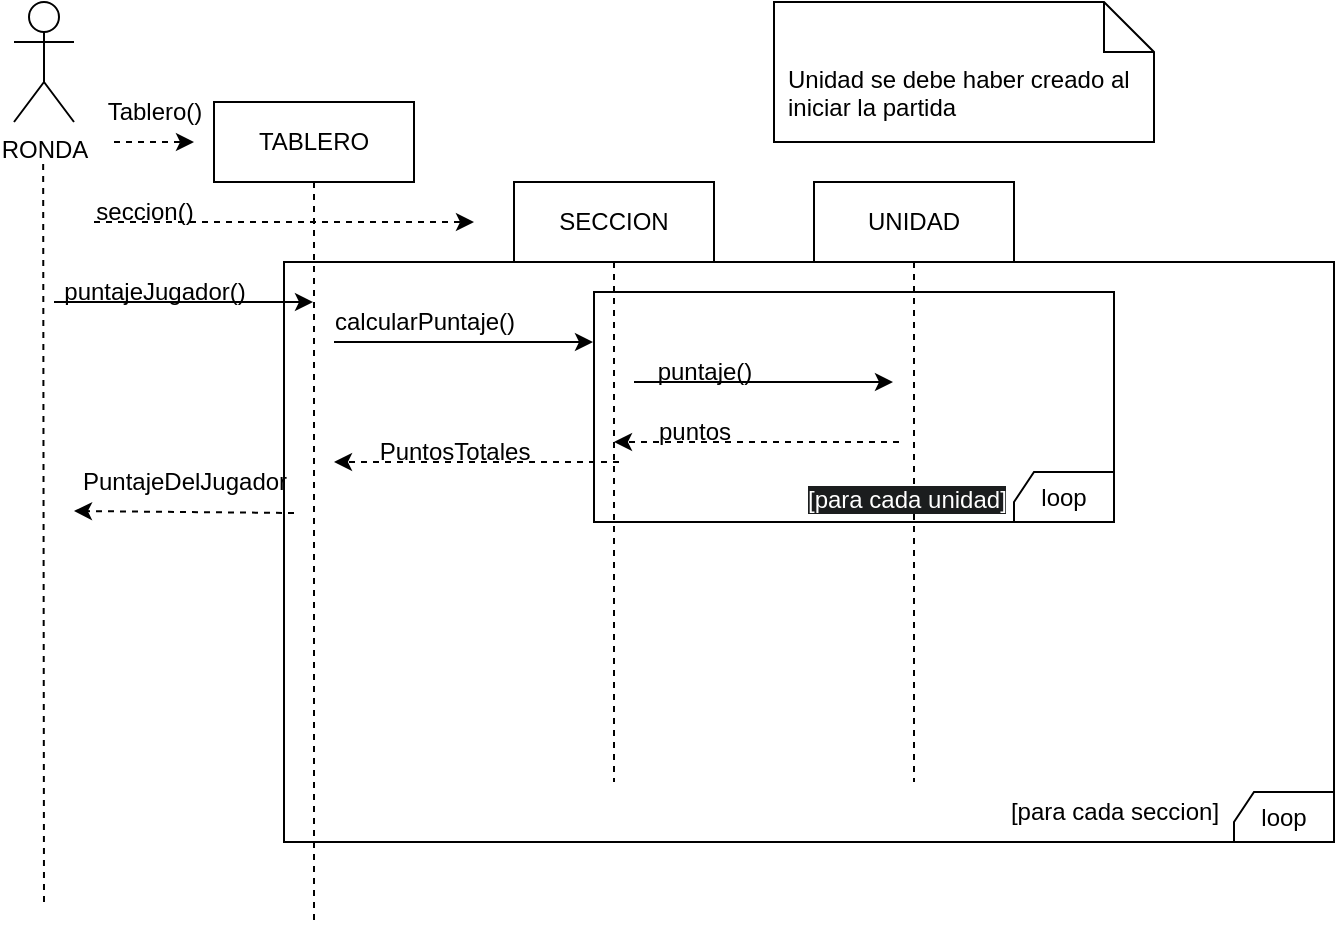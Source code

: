 <mxfile version="27.0.5">
  <diagram name="Page-1" id="2YBvvXClWsGukQMizWep">
    <mxGraphModel dx="1133" dy="703" grid="1" gridSize="10" guides="1" tooltips="1" connect="1" arrows="1" fold="1" page="1" pageScale="1" pageWidth="850" pageHeight="1100" math="0" shadow="0">
      <root>
        <mxCell id="0" />
        <mxCell id="1" parent="0" />
        <mxCell id="aM9ryv3xv72pqoxQDRHE-1" value="TABLERO" style="shape=umlLifeline;perimeter=lifelinePerimeter;whiteSpace=wrap;html=1;container=0;dropTarget=0;collapsible=0;recursiveResize=0;outlineConnect=0;portConstraint=eastwest;newEdgeStyle={&quot;edgeStyle&quot;:&quot;elbowEdgeStyle&quot;,&quot;elbow&quot;:&quot;vertical&quot;,&quot;curved&quot;:0,&quot;rounded&quot;:0};" parent="1" vertex="1">
          <mxGeometry x="140" y="80" width="100" height="410" as="geometry" />
        </mxCell>
        <mxCell id="aM9ryv3xv72pqoxQDRHE-5" value="SECCION" style="shape=umlLifeline;perimeter=lifelinePerimeter;whiteSpace=wrap;html=1;container=0;dropTarget=0;collapsible=0;recursiveResize=0;outlineConnect=0;portConstraint=eastwest;newEdgeStyle={&quot;edgeStyle&quot;:&quot;elbowEdgeStyle&quot;,&quot;elbow&quot;:&quot;vertical&quot;,&quot;curved&quot;:0,&quot;rounded&quot;:0};" parent="1" vertex="1">
          <mxGeometry x="290" y="120" width="100" height="300" as="geometry" />
        </mxCell>
        <mxCell id="mEw4SAiu0VgLOugW6xY2-1" value="UNIDAD" style="shape=umlLifeline;perimeter=lifelinePerimeter;whiteSpace=wrap;html=1;container=0;dropTarget=0;collapsible=0;recursiveResize=0;outlineConnect=0;portConstraint=eastwest;newEdgeStyle={&quot;edgeStyle&quot;:&quot;elbowEdgeStyle&quot;,&quot;elbow&quot;:&quot;vertical&quot;,&quot;curved&quot;:0,&quot;rounded&quot;:0};" vertex="1" parent="1">
          <mxGeometry x="440" y="120" width="100" height="300" as="geometry" />
        </mxCell>
        <mxCell id="mEw4SAiu0VgLOugW6xY2-3" value="RONDA" style="shape=umlActor;verticalLabelPosition=bottom;verticalAlign=top;html=1;outlineConnect=0;" vertex="1" parent="1">
          <mxGeometry x="40" y="30" width="30" height="60" as="geometry" />
        </mxCell>
        <mxCell id="mEw4SAiu0VgLOugW6xY2-4" value="" style="endArrow=none;dashed=1;html=1;rounded=0;" edge="1" parent="1">
          <mxGeometry width="50" height="50" relative="1" as="geometry">
            <mxPoint x="55" y="480" as="sourcePoint" />
            <mxPoint x="54.58" y="110" as="targetPoint" />
          </mxGeometry>
        </mxCell>
        <mxCell id="mEw4SAiu0VgLOugW6xY2-5" value="" style="endArrow=classic;html=1;rounded=0;dashed=1;" edge="1" parent="1">
          <mxGeometry width="50" height="50" relative="1" as="geometry">
            <mxPoint x="90" y="100" as="sourcePoint" />
            <mxPoint x="130" y="100" as="targetPoint" />
          </mxGeometry>
        </mxCell>
        <mxCell id="mEw4SAiu0VgLOugW6xY2-6" value="Tablero()" style="text;html=1;align=center;verticalAlign=middle;resizable=0;points=[];autosize=1;strokeColor=none;fillColor=none;" vertex="1" parent="1">
          <mxGeometry x="75" y="70" width="70" height="30" as="geometry" />
        </mxCell>
        <mxCell id="mEw4SAiu0VgLOugW6xY2-7" value="" style="endArrow=classic;html=1;rounded=0;dashed=1;" edge="1" parent="1">
          <mxGeometry width="50" height="50" relative="1" as="geometry">
            <mxPoint x="80" y="140" as="sourcePoint" />
            <mxPoint x="270" y="140" as="targetPoint" />
          </mxGeometry>
        </mxCell>
        <mxCell id="mEw4SAiu0VgLOugW6xY2-8" value="seccion()" style="text;html=1;align=center;verticalAlign=middle;resizable=0;points=[];autosize=1;strokeColor=none;fillColor=none;" vertex="1" parent="1">
          <mxGeometry x="70" y="120" width="70" height="30" as="geometry" />
        </mxCell>
        <mxCell id="mEw4SAiu0VgLOugW6xY2-9" value="" style="endArrow=classic;html=1;rounded=0;" edge="1" parent="1">
          <mxGeometry width="50" height="50" relative="1" as="geometry">
            <mxPoint x="60" y="180" as="sourcePoint" />
            <mxPoint x="189.5" y="180" as="targetPoint" />
          </mxGeometry>
        </mxCell>
        <mxCell id="mEw4SAiu0VgLOugW6xY2-10" value="puntajeJugador()" style="text;html=1;align=center;verticalAlign=middle;resizable=0;points=[];autosize=1;strokeColor=none;fillColor=none;" vertex="1" parent="1">
          <mxGeometry x="55" y="160" width="110" height="30" as="geometry" />
        </mxCell>
        <mxCell id="mEw4SAiu0VgLOugW6xY2-11" value="loop" style="shape=umlFrame;whiteSpace=wrap;html=1;pointerEvents=0;recursiveResize=0;container=1;collapsible=0;width=50;height=25;direction=west;" vertex="1" parent="1">
          <mxGeometry x="330" y="175" width="260" height="115" as="geometry" />
        </mxCell>
        <mxCell id="mEw4SAiu0VgLOugW6xY2-29" value="&lt;span style=&quot;color: rgb(255, 255, 255); font-family: Helvetica; font-size: 12px; font-style: normal; font-variant-ligatures: normal; font-variant-caps: normal; font-weight: 400; letter-spacing: normal; orphans: 2; text-align: center; text-indent: 0px; text-transform: none; widows: 2; word-spacing: 0px; -webkit-text-stroke-width: 0px; white-space: nowrap; background-color: rgb(27, 29, 30); text-decoration-thickness: initial; text-decoration-style: initial; text-decoration-color: initial; display: inline !important; float: none;&quot;&gt;[para cada unidad]&lt;/span&gt;" style="text;whiteSpace=wrap;html=1;" vertex="1" parent="mEw4SAiu0VgLOugW6xY2-11">
          <mxGeometry x="105" y="90" width="90" height="20" as="geometry" />
        </mxCell>
        <mxCell id="mEw4SAiu0VgLOugW6xY2-13" value="" style="endArrow=classic;html=1;rounded=0;" edge="1" parent="1">
          <mxGeometry width="50" height="50" relative="1" as="geometry">
            <mxPoint x="200" y="200" as="sourcePoint" />
            <mxPoint x="329.5" y="200" as="targetPoint" />
          </mxGeometry>
        </mxCell>
        <mxCell id="mEw4SAiu0VgLOugW6xY2-14" value="calcularPuntaje()" style="text;html=1;align=center;verticalAlign=middle;resizable=0;points=[];autosize=1;strokeColor=none;fillColor=none;" vertex="1" parent="1">
          <mxGeometry x="190" y="175" width="110" height="30" as="geometry" />
        </mxCell>
        <mxCell id="mEw4SAiu0VgLOugW6xY2-18" value="" style="endArrow=classic;html=1;rounded=0;" edge="1" parent="1">
          <mxGeometry width="50" height="50" relative="1" as="geometry">
            <mxPoint x="350" y="220" as="sourcePoint" />
            <mxPoint x="479.5" y="220" as="targetPoint" />
          </mxGeometry>
        </mxCell>
        <mxCell id="mEw4SAiu0VgLOugW6xY2-19" value="puntaje()" style="text;html=1;align=center;verticalAlign=middle;resizable=0;points=[];autosize=1;strokeColor=none;fillColor=none;" vertex="1" parent="1">
          <mxGeometry x="350" y="200" width="70" height="30" as="geometry" />
        </mxCell>
        <mxCell id="mEw4SAiu0VgLOugW6xY2-20" value="" style="endArrow=classic;html=1;rounded=0;dashed=1;" edge="1" parent="1" target="aM9ryv3xv72pqoxQDRHE-5">
          <mxGeometry width="50" height="50" relative="1" as="geometry">
            <mxPoint x="482.5" y="250.0" as="sourcePoint" />
            <mxPoint x="403" y="250" as="targetPoint" />
          </mxGeometry>
        </mxCell>
        <mxCell id="mEw4SAiu0VgLOugW6xY2-21" value="puntos" style="text;html=1;align=center;verticalAlign=middle;resizable=0;points=[];autosize=1;strokeColor=none;fillColor=none;" vertex="1" parent="1">
          <mxGeometry x="350" y="230" width="60" height="30" as="geometry" />
        </mxCell>
        <mxCell id="mEw4SAiu0VgLOugW6xY2-22" value="" style="endArrow=classic;html=1;rounded=0;dashed=1;" edge="1" parent="1">
          <mxGeometry width="50" height="50" relative="1" as="geometry">
            <mxPoint x="342.5" y="260.0" as="sourcePoint" />
            <mxPoint x="200" y="260" as="targetPoint" />
          </mxGeometry>
        </mxCell>
        <mxCell id="mEw4SAiu0VgLOugW6xY2-23" value="PuntosTotales" style="text;html=1;align=center;verticalAlign=middle;resizable=0;points=[];autosize=1;strokeColor=none;fillColor=none;" vertex="1" parent="1">
          <mxGeometry x="210" y="240" width="100" height="30" as="geometry" />
        </mxCell>
        <mxCell id="mEw4SAiu0VgLOugW6xY2-25" value="" style="endArrow=classic;html=1;rounded=0;dashed=1;" edge="1" parent="1">
          <mxGeometry width="50" height="50" relative="1" as="geometry">
            <mxPoint x="180" y="285.5" as="sourcePoint" />
            <mxPoint x="70" y="284.5" as="targetPoint" />
          </mxGeometry>
        </mxCell>
        <mxCell id="mEw4SAiu0VgLOugW6xY2-26" value="PuntajeDelJugador" style="text;html=1;align=center;verticalAlign=middle;resizable=0;points=[];autosize=1;strokeColor=none;fillColor=none;" vertex="1" parent="1">
          <mxGeometry x="60" y="255" width="130" height="30" as="geometry" />
        </mxCell>
        <mxCell id="mEw4SAiu0VgLOugW6xY2-30" value="loop" style="shape=umlFrame;whiteSpace=wrap;html=1;pointerEvents=0;recursiveResize=0;container=1;collapsible=0;width=50;height=25;direction=west;" vertex="1" parent="1">
          <mxGeometry x="175" y="160" width="525" height="290" as="geometry" />
        </mxCell>
        <mxCell id="mEw4SAiu0VgLOugW6xY2-12" value="[para cada seccion]" style="text;html=1;align=center;verticalAlign=middle;resizable=0;points=[];autosize=1;strokeColor=none;fillColor=none;" vertex="1" parent="mEw4SAiu0VgLOugW6xY2-30">
          <mxGeometry x="350" y="260" width="130" height="30" as="geometry" />
        </mxCell>
        <mxCell id="mEw4SAiu0VgLOugW6xY2-33" value="Unidad se debe haber creado al iniciar la partida" style="shape=note2;boundedLbl=1;whiteSpace=wrap;html=1;size=25;verticalAlign=top;align=left;spacingLeft=5;" vertex="1" parent="1">
          <mxGeometry x="420" y="30" width="190" height="70" as="geometry" />
        </mxCell>
      </root>
    </mxGraphModel>
  </diagram>
</mxfile>
